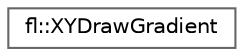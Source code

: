 digraph "Graphical Class Hierarchy"
{
 // INTERACTIVE_SVG=YES
 // LATEX_PDF_SIZE
  bgcolor="transparent";
  edge [fontname=Helvetica,fontsize=10,labelfontname=Helvetica,labelfontsize=10];
  node [fontname=Helvetica,fontsize=10,shape=box,height=0.2,width=0.4];
  rankdir="LR";
  Node0 [id="Node000000",label="fl::XYDrawGradient",height=0.2,width=0.4,color="grey40", fillcolor="white", style="filled",URL="$d7/d6a/structfl_1_1_x_y_draw_gradient.html",tooltip=" "];
}
